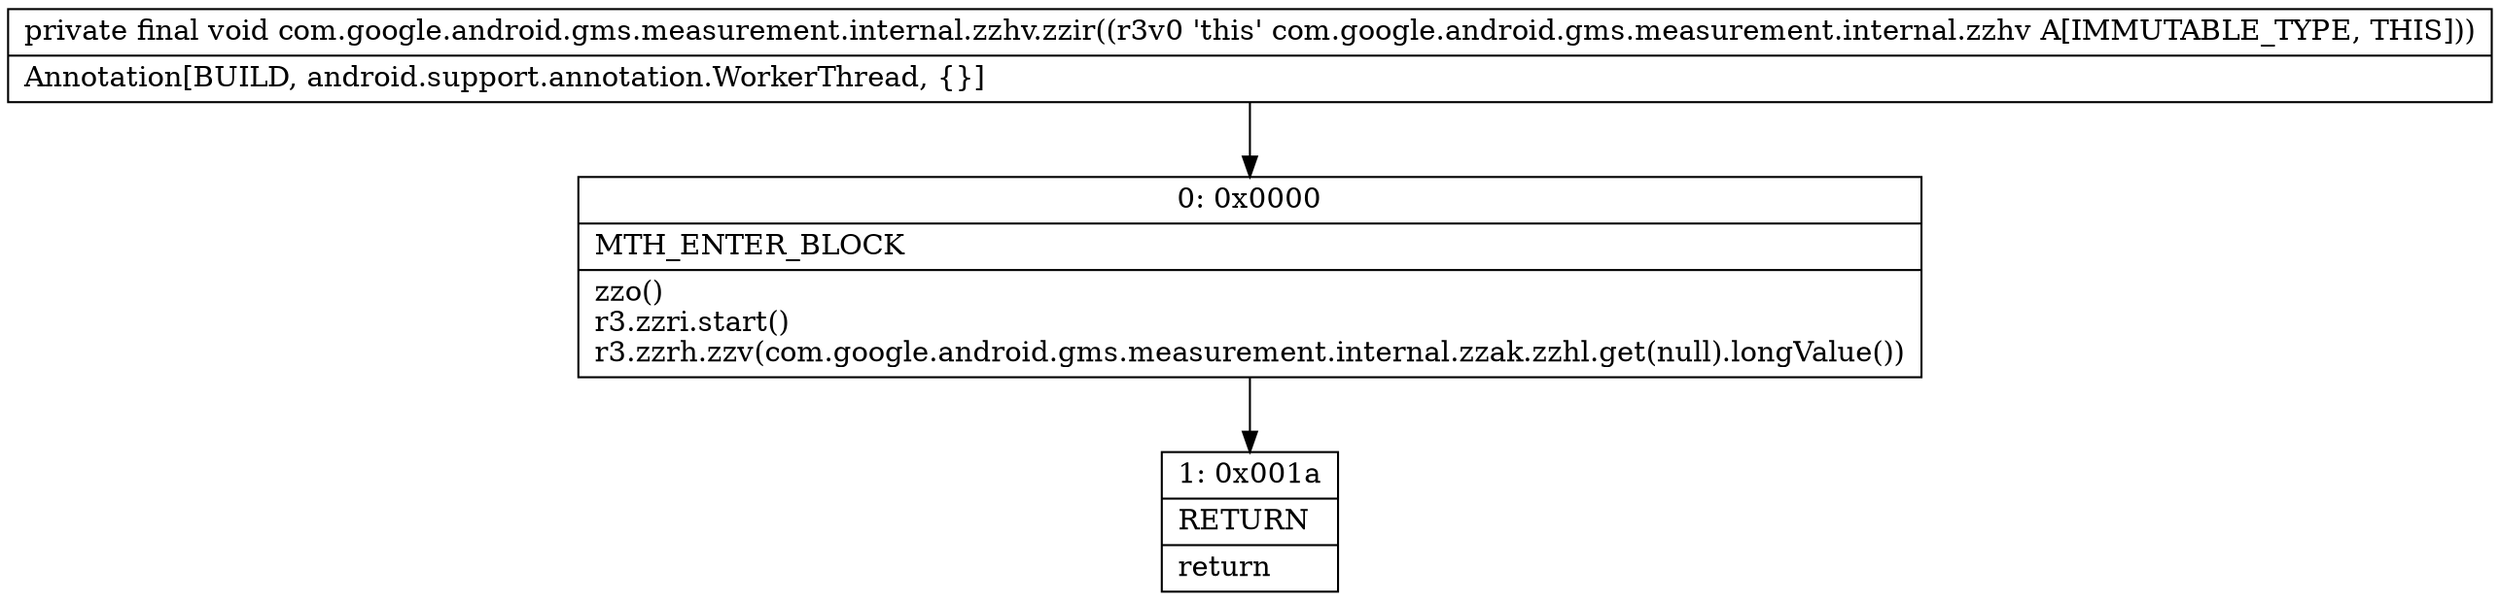 digraph "CFG forcom.google.android.gms.measurement.internal.zzhv.zzir()V" {
Node_0 [shape=record,label="{0\:\ 0x0000|MTH_ENTER_BLOCK\l|zzo()\lr3.zzri.start()\lr3.zzrh.zzv(com.google.android.gms.measurement.internal.zzak.zzhl.get(null).longValue())\l}"];
Node_1 [shape=record,label="{1\:\ 0x001a|RETURN\l|return\l}"];
MethodNode[shape=record,label="{private final void com.google.android.gms.measurement.internal.zzhv.zzir((r3v0 'this' com.google.android.gms.measurement.internal.zzhv A[IMMUTABLE_TYPE, THIS]))  | Annotation[BUILD, android.support.annotation.WorkerThread, \{\}]\l}"];
MethodNode -> Node_0;
Node_0 -> Node_1;
}

